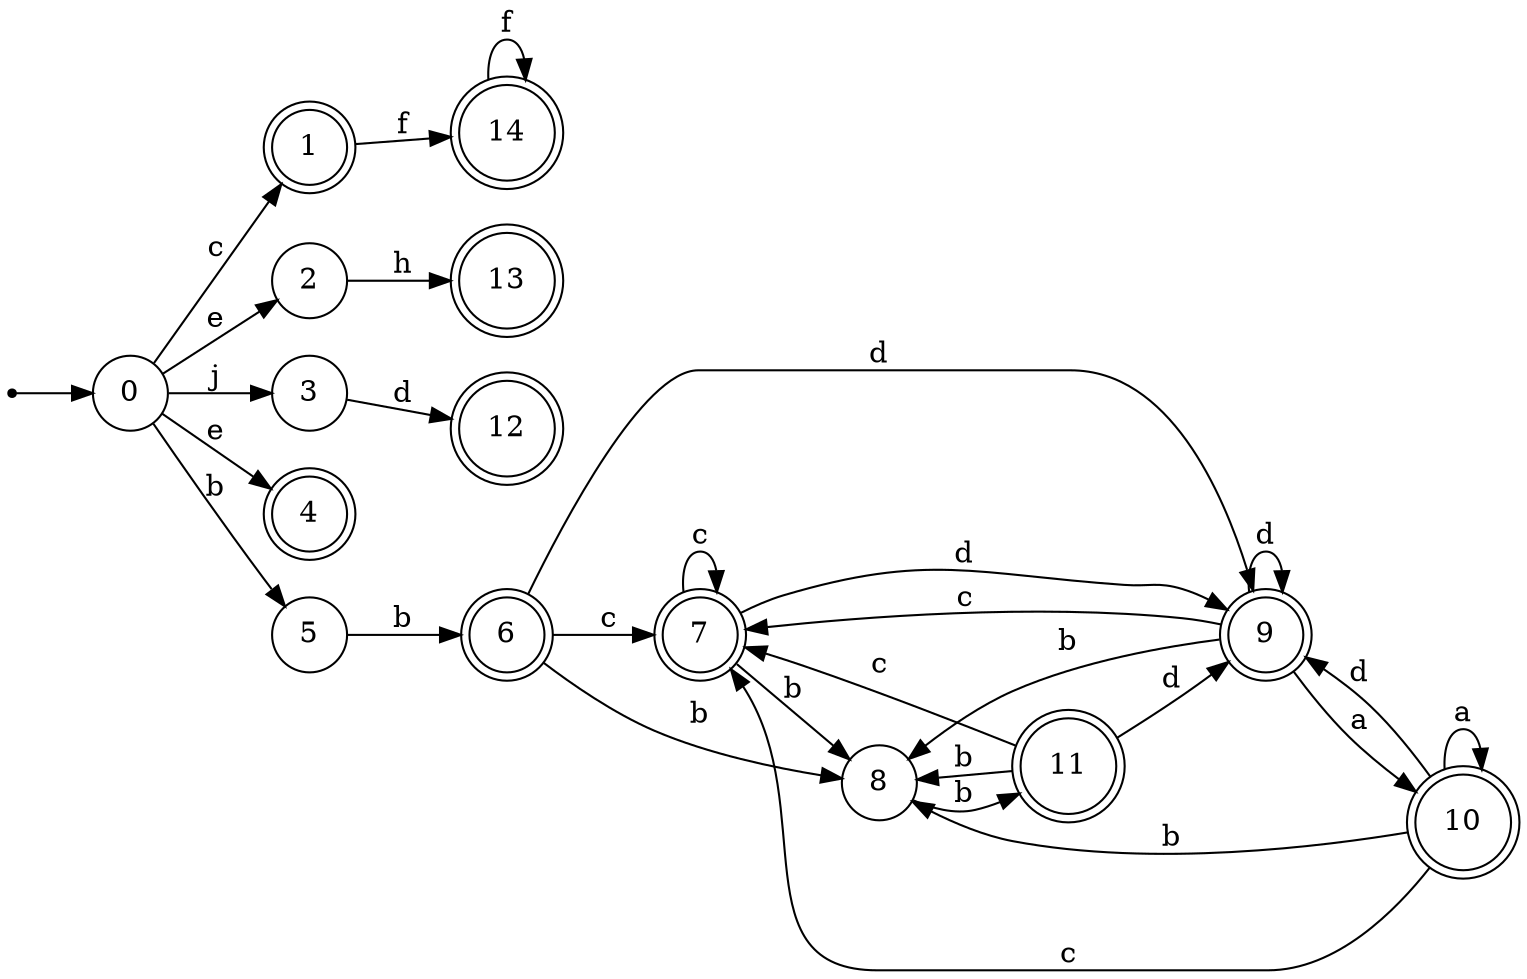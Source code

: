 digraph finite_state_machine {
rankdir=LR;
size="20,20";
node [shape = point]; "dummy0"
node [shape = circle]; "0";
"dummy0" -> "0";
node [shape = doublecircle]; "1";node [shape = circle]; "2";
node [shape = circle]; "3";
node [shape = doublecircle]; "4";node [shape = circle]; "5";
node [shape = doublecircle]; "6";node [shape = doublecircle]; "7";node [shape = circle]; "8";
node [shape = doublecircle]; "9";node [shape = doublecircle]; "10";node [shape = doublecircle]; "11";node [shape = doublecircle]; "12";node [shape = doublecircle]; "13";node [shape = doublecircle]; "14";"0" -> "1" [label = "c"];
 "0" -> "2" [label = "e"];
 "0" -> "4" [label = "e"];
 "0" -> "3" [label = "j"];
 "0" -> "5" [label = "b"];
 "5" -> "6" [label = "b"];
 "6" -> "7" [label = "c"];
 "6" -> "8" [label = "b"];
 "6" -> "9" [label = "d"];
 "9" -> "9" [label = "d"];
 "9" -> "10" [label = "a"];
 "9" -> "7" [label = "c"];
 "9" -> "8" [label = "b"];
 "10" -> "10" [label = "a"];
 "10" -> "9" [label = "d"];
 "10" -> "7" [label = "c"];
 "10" -> "8" [label = "b"];
 "8" -> "11" [label = "b"];
 "11" -> "8" [label = "b"];
 "11" -> "7" [label = "c"];
 "11" -> "9" [label = "d"];
 "7" -> "7" [label = "c"];
 "7" -> "8" [label = "b"];
 "7" -> "9" [label = "d"];
 "3" -> "12" [label = "d"];
 "2" -> "13" [label = "h"];
 "1" -> "14" [label = "f"];
 "14" -> "14" [label = "f"];
 }
